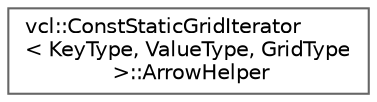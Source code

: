 digraph "Graphical Class Hierarchy"
{
 // LATEX_PDF_SIZE
  bgcolor="transparent";
  edge [fontname=Helvetica,fontsize=10,labelfontname=Helvetica,labelfontsize=10];
  node [fontname=Helvetica,fontsize=10,shape=box,height=0.2,width=0.4];
  rankdir="LR";
  Node0 [label="vcl::ConstStaticGridIterator\l\< KeyType, ValueType, GridType\l \>::ArrowHelper",height=0.2,width=0.4,color="grey40", fillcolor="white", style="filled",URL="$classvcl_1_1ConstStaticGridIterator_1_1ArrowHelper.html",tooltip=" "];
}
